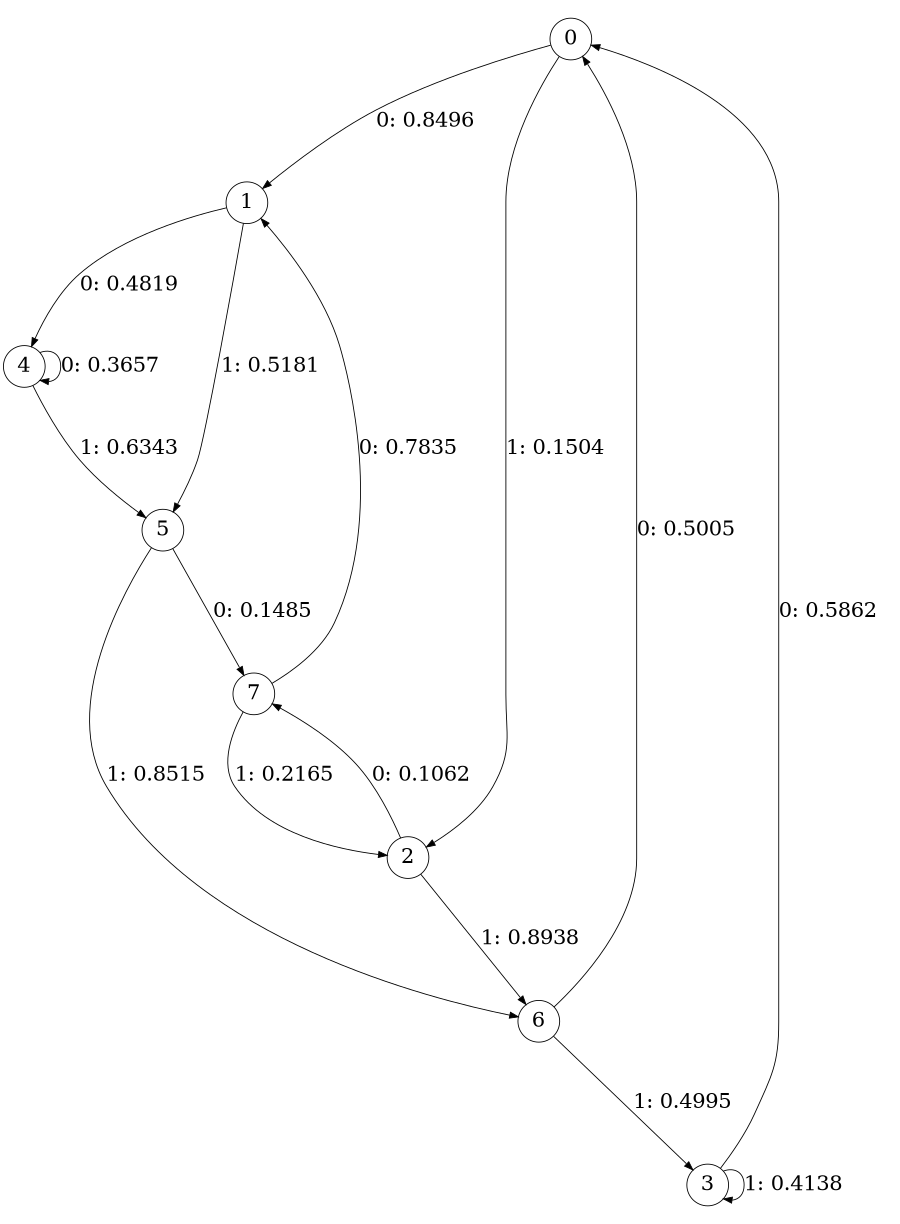 digraph "ch36concat_phase3_L3" {
size = "6,8.5";
ratio = "fill";
node [shape = circle];
node [fontsize = 24];
edge [fontsize = 24];
0 -> 1 [label = "0: 0.8496   "];
0 -> 2 [label = "1: 0.1504   "];
1 -> 4 [label = "0: 0.4819   "];
1 -> 5 [label = "1: 0.5181   "];
2 -> 7 [label = "0: 0.1062   "];
2 -> 6 [label = "1: 0.8938   "];
3 -> 0 [label = "0: 0.5862   "];
3 -> 3 [label = "1: 0.4138   "];
4 -> 4 [label = "0: 0.3657   "];
4 -> 5 [label = "1: 0.6343   "];
5 -> 7 [label = "0: 0.1485   "];
5 -> 6 [label = "1: 0.8515   "];
6 -> 0 [label = "0: 0.5005   "];
6 -> 3 [label = "1: 0.4995   "];
7 -> 1 [label = "0: 0.7835   "];
7 -> 2 [label = "1: 0.2165   "];
}